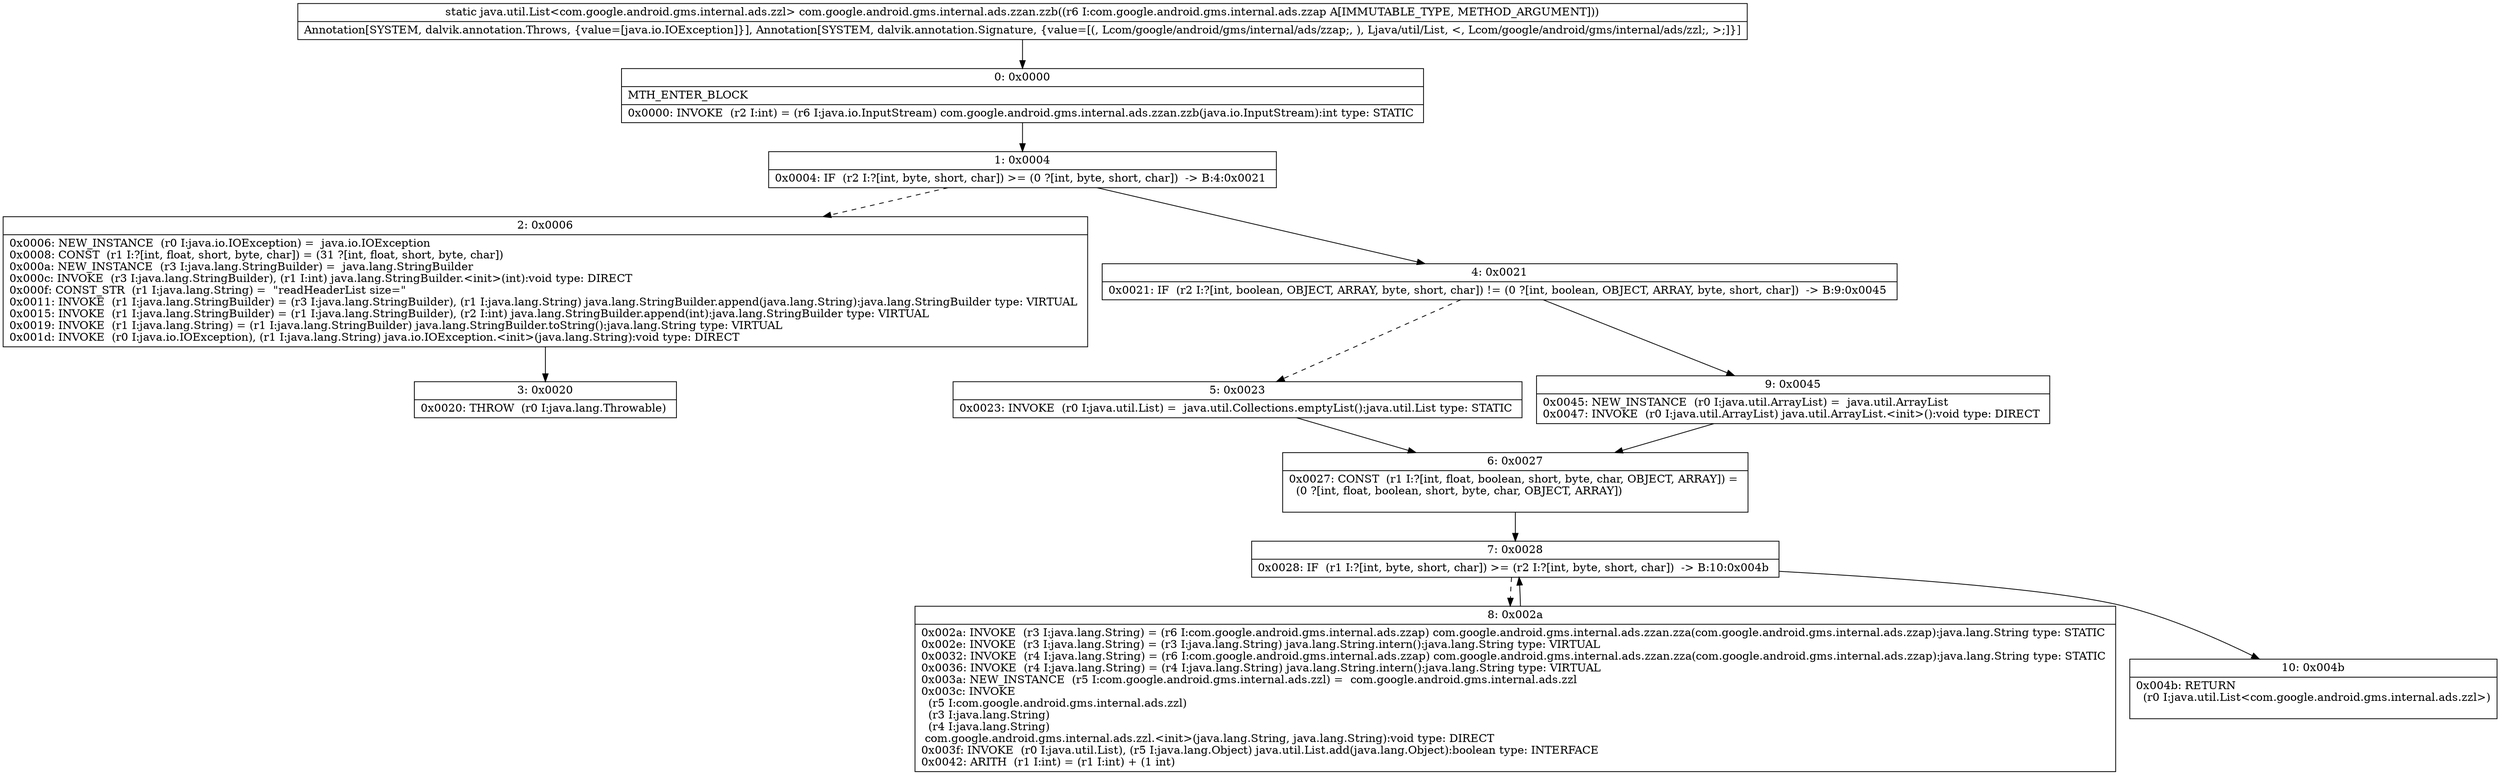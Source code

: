 digraph "CFG forcom.google.android.gms.internal.ads.zzan.zzb(Lcom\/google\/android\/gms\/internal\/ads\/zzap;)Ljava\/util\/List;" {
Node_0 [shape=record,label="{0\:\ 0x0000|MTH_ENTER_BLOCK\l|0x0000: INVOKE  (r2 I:int) = (r6 I:java.io.InputStream) com.google.android.gms.internal.ads.zzan.zzb(java.io.InputStream):int type: STATIC \l}"];
Node_1 [shape=record,label="{1\:\ 0x0004|0x0004: IF  (r2 I:?[int, byte, short, char]) \>= (0 ?[int, byte, short, char])  \-\> B:4:0x0021 \l}"];
Node_2 [shape=record,label="{2\:\ 0x0006|0x0006: NEW_INSTANCE  (r0 I:java.io.IOException) =  java.io.IOException \l0x0008: CONST  (r1 I:?[int, float, short, byte, char]) = (31 ?[int, float, short, byte, char]) \l0x000a: NEW_INSTANCE  (r3 I:java.lang.StringBuilder) =  java.lang.StringBuilder \l0x000c: INVOKE  (r3 I:java.lang.StringBuilder), (r1 I:int) java.lang.StringBuilder.\<init\>(int):void type: DIRECT \l0x000f: CONST_STR  (r1 I:java.lang.String) =  \"readHeaderList size=\" \l0x0011: INVOKE  (r1 I:java.lang.StringBuilder) = (r3 I:java.lang.StringBuilder), (r1 I:java.lang.String) java.lang.StringBuilder.append(java.lang.String):java.lang.StringBuilder type: VIRTUAL \l0x0015: INVOKE  (r1 I:java.lang.StringBuilder) = (r1 I:java.lang.StringBuilder), (r2 I:int) java.lang.StringBuilder.append(int):java.lang.StringBuilder type: VIRTUAL \l0x0019: INVOKE  (r1 I:java.lang.String) = (r1 I:java.lang.StringBuilder) java.lang.StringBuilder.toString():java.lang.String type: VIRTUAL \l0x001d: INVOKE  (r0 I:java.io.IOException), (r1 I:java.lang.String) java.io.IOException.\<init\>(java.lang.String):void type: DIRECT \l}"];
Node_3 [shape=record,label="{3\:\ 0x0020|0x0020: THROW  (r0 I:java.lang.Throwable) \l}"];
Node_4 [shape=record,label="{4\:\ 0x0021|0x0021: IF  (r2 I:?[int, boolean, OBJECT, ARRAY, byte, short, char]) != (0 ?[int, boolean, OBJECT, ARRAY, byte, short, char])  \-\> B:9:0x0045 \l}"];
Node_5 [shape=record,label="{5\:\ 0x0023|0x0023: INVOKE  (r0 I:java.util.List) =  java.util.Collections.emptyList():java.util.List type: STATIC \l}"];
Node_6 [shape=record,label="{6\:\ 0x0027|0x0027: CONST  (r1 I:?[int, float, boolean, short, byte, char, OBJECT, ARRAY]) = \l  (0 ?[int, float, boolean, short, byte, char, OBJECT, ARRAY])\l \l}"];
Node_7 [shape=record,label="{7\:\ 0x0028|0x0028: IF  (r1 I:?[int, byte, short, char]) \>= (r2 I:?[int, byte, short, char])  \-\> B:10:0x004b \l}"];
Node_8 [shape=record,label="{8\:\ 0x002a|0x002a: INVOKE  (r3 I:java.lang.String) = (r6 I:com.google.android.gms.internal.ads.zzap) com.google.android.gms.internal.ads.zzan.zza(com.google.android.gms.internal.ads.zzap):java.lang.String type: STATIC \l0x002e: INVOKE  (r3 I:java.lang.String) = (r3 I:java.lang.String) java.lang.String.intern():java.lang.String type: VIRTUAL \l0x0032: INVOKE  (r4 I:java.lang.String) = (r6 I:com.google.android.gms.internal.ads.zzap) com.google.android.gms.internal.ads.zzan.zza(com.google.android.gms.internal.ads.zzap):java.lang.String type: STATIC \l0x0036: INVOKE  (r4 I:java.lang.String) = (r4 I:java.lang.String) java.lang.String.intern():java.lang.String type: VIRTUAL \l0x003a: NEW_INSTANCE  (r5 I:com.google.android.gms.internal.ads.zzl) =  com.google.android.gms.internal.ads.zzl \l0x003c: INVOKE  \l  (r5 I:com.google.android.gms.internal.ads.zzl)\l  (r3 I:java.lang.String)\l  (r4 I:java.lang.String)\l com.google.android.gms.internal.ads.zzl.\<init\>(java.lang.String, java.lang.String):void type: DIRECT \l0x003f: INVOKE  (r0 I:java.util.List), (r5 I:java.lang.Object) java.util.List.add(java.lang.Object):boolean type: INTERFACE \l0x0042: ARITH  (r1 I:int) = (r1 I:int) + (1 int) \l}"];
Node_9 [shape=record,label="{9\:\ 0x0045|0x0045: NEW_INSTANCE  (r0 I:java.util.ArrayList) =  java.util.ArrayList \l0x0047: INVOKE  (r0 I:java.util.ArrayList) java.util.ArrayList.\<init\>():void type: DIRECT \l}"];
Node_10 [shape=record,label="{10\:\ 0x004b|0x004b: RETURN  \l  (r0 I:java.util.List\<com.google.android.gms.internal.ads.zzl\>)\l \l}"];
MethodNode[shape=record,label="{static java.util.List\<com.google.android.gms.internal.ads.zzl\> com.google.android.gms.internal.ads.zzan.zzb((r6 I:com.google.android.gms.internal.ads.zzap A[IMMUTABLE_TYPE, METHOD_ARGUMENT]))  | Annotation[SYSTEM, dalvik.annotation.Throws, \{value=[java.io.IOException]\}], Annotation[SYSTEM, dalvik.annotation.Signature, \{value=[(, Lcom\/google\/android\/gms\/internal\/ads\/zzap;, ), Ljava\/util\/List, \<, Lcom\/google\/android\/gms\/internal\/ads\/zzl;, \>;]\}]\l}"];
MethodNode -> Node_0;
Node_0 -> Node_1;
Node_1 -> Node_2[style=dashed];
Node_1 -> Node_4;
Node_2 -> Node_3;
Node_4 -> Node_5[style=dashed];
Node_4 -> Node_9;
Node_5 -> Node_6;
Node_6 -> Node_7;
Node_7 -> Node_8[style=dashed];
Node_7 -> Node_10;
Node_8 -> Node_7;
Node_9 -> Node_6;
}

